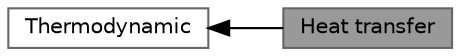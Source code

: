 digraph "Heat transfer"
{
 // LATEX_PDF_SIZE
  bgcolor="transparent";
  edge [fontname=Helvetica,fontsize=10,labelfontname=Helvetica,labelfontsize=10];
  node [fontname=Helvetica,fontsize=10,shape=box,height=0.2,width=0.4];
  rankdir=LR;
  Node1 [id="Node000001",label="Heat transfer",height=0.2,width=0.4,color="gray40", fillcolor="grey60", style="filled", fontcolor="black",tooltip=" "];
  Node2 [id="Node000002",label="Thermodynamic",height=0.2,width=0.4,color="grey40", fillcolor="white", style="filled",URL="$group__grpLagrangianIntermediateThermoSubModels.html",tooltip=" "];
  Node2->Node1 [shape=plaintext, dir="back", style="solid"];
}
